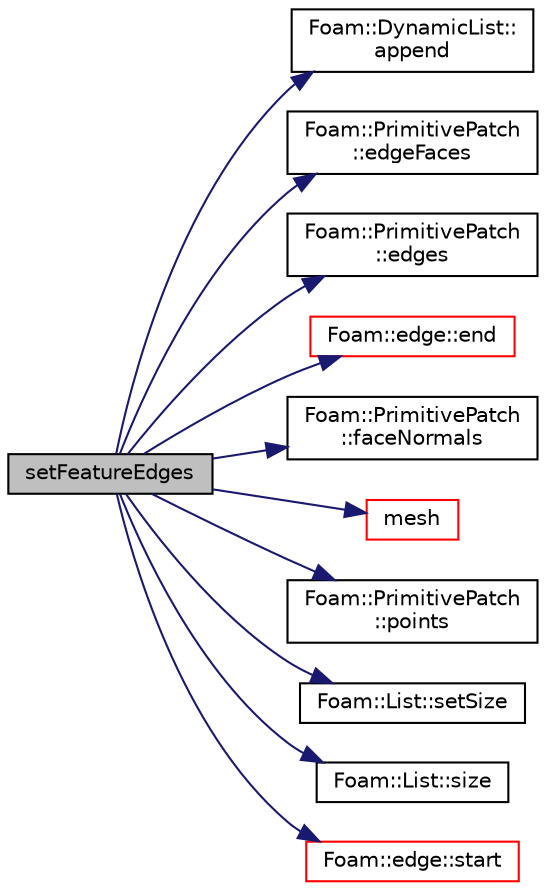 digraph "setFeatureEdges"
{
  bgcolor="transparent";
  edge [fontname="Helvetica",fontsize="10",labelfontname="Helvetica",labelfontsize="10"];
  node [fontname="Helvetica",fontsize="10",shape=record];
  rankdir="LR";
  Node2698 [label="setFeatureEdges",height=0.2,width=0.4,color="black", fillcolor="grey75", style="filled", fontcolor="black"];
  Node2698 -> Node2699 [color="midnightblue",fontsize="10",style="solid",fontname="Helvetica"];
  Node2699 [label="Foam::DynamicList::\lappend",height=0.2,width=0.4,color="black",URL="$a27005.html#a7b67b42af715604376ad63a681dee6d8",tooltip="Append an element at the end of the list. "];
  Node2698 -> Node2700 [color="midnightblue",fontsize="10",style="solid",fontname="Helvetica"];
  Node2700 [label="Foam::PrimitivePatch\l::edgeFaces",height=0.2,width=0.4,color="black",URL="$a28693.html#ad38ecd2902727a890ebd437731c271c8",tooltip="Return edge-face addressing. "];
  Node2698 -> Node2701 [color="midnightblue",fontsize="10",style="solid",fontname="Helvetica"];
  Node2701 [label="Foam::PrimitivePatch\l::edges",height=0.2,width=0.4,color="black",URL="$a28693.html#a21d764179912ddda5c6f95193c289846",tooltip="Return list of edges, address into LOCAL point list. "];
  Node2698 -> Node2702 [color="midnightblue",fontsize="10",style="solid",fontname="Helvetica"];
  Node2702 [label="Foam::edge::end",height=0.2,width=0.4,color="red",URL="$a28361.html#a5ac1c619caccdf5bcf8c3d58a409849f",tooltip="Return end vertex label. "];
  Node2698 -> Node2704 [color="midnightblue",fontsize="10",style="solid",fontname="Helvetica"];
  Node2704 [label="Foam::PrimitivePatch\l::faceNormals",height=0.2,width=0.4,color="black",URL="$a28693.html#ad96a54bba336ea57f59f0da350d3c265",tooltip="Return face normals for patch. "];
  Node2698 -> Node2705 [color="midnightblue",fontsize="10",style="solid",fontname="Helvetica"];
  Node2705 [label="mesh",height=0.2,width=0.4,color="red",URL="$a22169.html#a6d5e6463d124593c34d8d925916d41d7"];
  Node2698 -> Node2751 [color="midnightblue",fontsize="10",style="solid",fontname="Helvetica"];
  Node2751 [label="Foam::PrimitivePatch\l::points",height=0.2,width=0.4,color="black",URL="$a28693.html#aa3c7d968f31c88780c663876f64ef6a6",tooltip="Return reference to global points. "];
  Node2698 -> Node2752 [color="midnightblue",fontsize="10",style="solid",fontname="Helvetica"];
  Node2752 [label="Foam::List::setSize",height=0.2,width=0.4,color="black",URL="$a26833.html#aedb985ffeaf1bdbfeccc2a8730405703",tooltip="Reset size of List. "];
  Node2698 -> Node2753 [color="midnightblue",fontsize="10",style="solid",fontname="Helvetica"];
  Node2753 [label="Foam::List::size",height=0.2,width=0.4,color="black",URL="$a26833.html#a8a5f6fa29bd4b500caf186f60245b384",tooltip="Override size to be inconsistent with allocated storage. "];
  Node2698 -> Node2754 [color="midnightblue",fontsize="10",style="solid",fontname="Helvetica"];
  Node2754 [label="Foam::edge::start",height=0.2,width=0.4,color="red",URL="$a28361.html#afe56bdd2031bbf8321e35e2330c0b990",tooltip="Return start vertex label. "];
}
